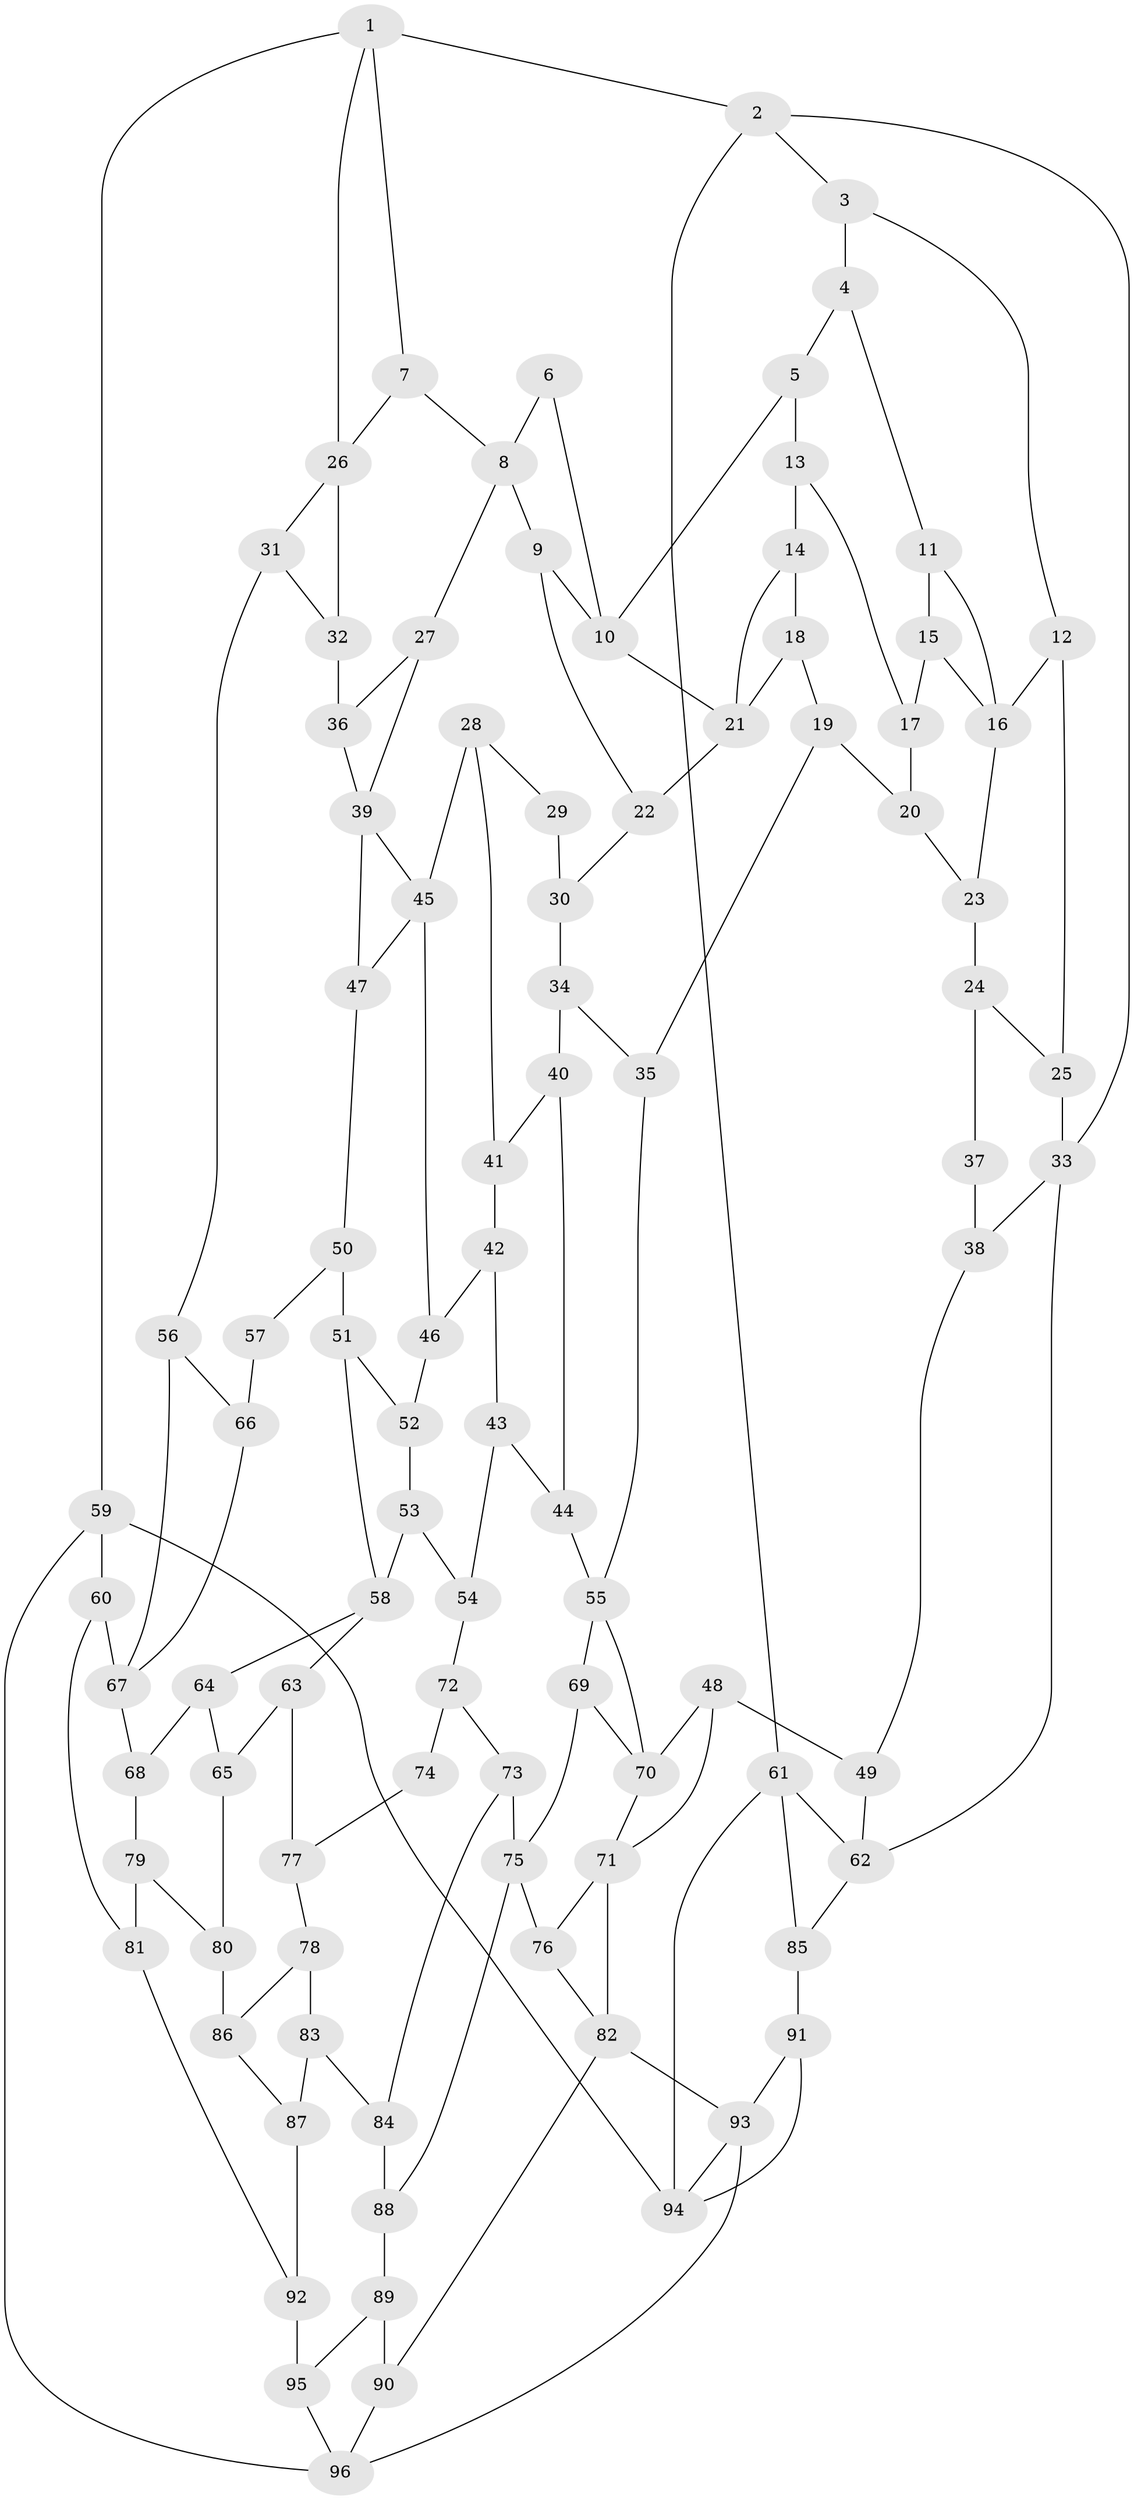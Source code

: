 // original degree distribution, {3: 0.021897810218978103, 5: 0.4744525547445255, 6: 0.24817518248175183, 4: 0.25547445255474455}
// Generated by graph-tools (version 1.1) at 2025/38/03/04/25 23:38:22]
// undirected, 96 vertices, 153 edges
graph export_dot {
  node [color=gray90,style=filled];
  1;
  2;
  3;
  4;
  5;
  6;
  7;
  8;
  9;
  10;
  11;
  12;
  13;
  14;
  15;
  16;
  17;
  18;
  19;
  20;
  21;
  22;
  23;
  24;
  25;
  26;
  27;
  28;
  29;
  30;
  31;
  32;
  33;
  34;
  35;
  36;
  37;
  38;
  39;
  40;
  41;
  42;
  43;
  44;
  45;
  46;
  47;
  48;
  49;
  50;
  51;
  52;
  53;
  54;
  55;
  56;
  57;
  58;
  59;
  60;
  61;
  62;
  63;
  64;
  65;
  66;
  67;
  68;
  69;
  70;
  71;
  72;
  73;
  74;
  75;
  76;
  77;
  78;
  79;
  80;
  81;
  82;
  83;
  84;
  85;
  86;
  87;
  88;
  89;
  90;
  91;
  92;
  93;
  94;
  95;
  96;
  1 -- 2 [weight=1.0];
  1 -- 7 [weight=1.0];
  1 -- 26 [weight=1.0];
  1 -- 59 [weight=1.0];
  2 -- 3 [weight=1.0];
  2 -- 33 [weight=1.0];
  2 -- 61 [weight=1.0];
  3 -- 4 [weight=1.0];
  3 -- 12 [weight=1.0];
  4 -- 5 [weight=1.0];
  4 -- 11 [weight=1.0];
  5 -- 10 [weight=1.0];
  5 -- 13 [weight=1.0];
  6 -- 8 [weight=1.0];
  6 -- 10 [weight=1.0];
  7 -- 8 [weight=1.0];
  7 -- 26 [weight=1.0];
  8 -- 9 [weight=1.0];
  8 -- 27 [weight=1.0];
  9 -- 10 [weight=1.0];
  9 -- 22 [weight=1.0];
  10 -- 21 [weight=1.0];
  11 -- 15 [weight=1.0];
  11 -- 16 [weight=1.0];
  12 -- 16 [weight=1.0];
  12 -- 25 [weight=2.0];
  13 -- 14 [weight=2.0];
  13 -- 17 [weight=1.0];
  14 -- 18 [weight=1.0];
  14 -- 21 [weight=1.0];
  15 -- 16 [weight=1.0];
  15 -- 17 [weight=2.0];
  16 -- 23 [weight=1.0];
  17 -- 20 [weight=1.0];
  18 -- 19 [weight=1.0];
  18 -- 21 [weight=1.0];
  19 -- 20 [weight=1.0];
  19 -- 35 [weight=1.0];
  20 -- 23 [weight=1.0];
  21 -- 22 [weight=1.0];
  22 -- 30 [weight=1.0];
  23 -- 24 [weight=1.0];
  24 -- 25 [weight=1.0];
  24 -- 37 [weight=2.0];
  25 -- 33 [weight=1.0];
  26 -- 31 [weight=1.0];
  26 -- 32 [weight=1.0];
  27 -- 36 [weight=1.0];
  27 -- 39 [weight=1.0];
  28 -- 29 [weight=1.0];
  28 -- 41 [weight=1.0];
  28 -- 45 [weight=1.0];
  29 -- 30 [weight=1.0];
  30 -- 34 [weight=1.0];
  31 -- 32 [weight=1.0];
  31 -- 56 [weight=1.0];
  32 -- 36 [weight=2.0];
  33 -- 38 [weight=1.0];
  33 -- 62 [weight=1.0];
  34 -- 35 [weight=1.0];
  34 -- 40 [weight=1.0];
  35 -- 55 [weight=1.0];
  36 -- 39 [weight=1.0];
  37 -- 38 [weight=2.0];
  38 -- 49 [weight=1.0];
  39 -- 45 [weight=1.0];
  39 -- 47 [weight=1.0];
  40 -- 41 [weight=1.0];
  40 -- 44 [weight=1.0];
  41 -- 42 [weight=1.0];
  42 -- 43 [weight=1.0];
  42 -- 46 [weight=1.0];
  43 -- 44 [weight=1.0];
  43 -- 54 [weight=1.0];
  44 -- 55 [weight=1.0];
  45 -- 46 [weight=1.0];
  45 -- 47 [weight=1.0];
  46 -- 52 [weight=1.0];
  47 -- 50 [weight=1.0];
  48 -- 49 [weight=1.0];
  48 -- 70 [weight=1.0];
  48 -- 71 [weight=1.0];
  49 -- 62 [weight=1.0];
  50 -- 51 [weight=1.0];
  50 -- 57 [weight=1.0];
  51 -- 52 [weight=1.0];
  51 -- 58 [weight=1.0];
  52 -- 53 [weight=1.0];
  53 -- 54 [weight=1.0];
  53 -- 58 [weight=1.0];
  54 -- 72 [weight=1.0];
  55 -- 69 [weight=1.0];
  55 -- 70 [weight=1.0];
  56 -- 66 [weight=1.0];
  56 -- 67 [weight=1.0];
  57 -- 66 [weight=2.0];
  58 -- 63 [weight=1.0];
  58 -- 64 [weight=1.0];
  59 -- 60 [weight=1.0];
  59 -- 94 [weight=1.0];
  59 -- 96 [weight=1.0];
  60 -- 67 [weight=1.0];
  60 -- 81 [weight=1.0];
  61 -- 62 [weight=1.0];
  61 -- 85 [weight=1.0];
  61 -- 94 [weight=1.0];
  62 -- 85 [weight=1.0];
  63 -- 65 [weight=1.0];
  63 -- 77 [weight=1.0];
  64 -- 65 [weight=1.0];
  64 -- 68 [weight=1.0];
  65 -- 80 [weight=1.0];
  66 -- 67 [weight=1.0];
  67 -- 68 [weight=1.0];
  68 -- 79 [weight=1.0];
  69 -- 70 [weight=1.0];
  69 -- 75 [weight=1.0];
  70 -- 71 [weight=1.0];
  71 -- 76 [weight=1.0];
  71 -- 82 [weight=1.0];
  72 -- 73 [weight=1.0];
  72 -- 74 [weight=2.0];
  73 -- 75 [weight=1.0];
  73 -- 84 [weight=1.0];
  74 -- 77 [weight=2.0];
  75 -- 76 [weight=1.0];
  75 -- 88 [weight=1.0];
  76 -- 82 [weight=1.0];
  77 -- 78 [weight=1.0];
  78 -- 83 [weight=1.0];
  78 -- 86 [weight=1.0];
  79 -- 80 [weight=1.0];
  79 -- 81 [weight=1.0];
  80 -- 86 [weight=2.0];
  81 -- 92 [weight=1.0];
  82 -- 90 [weight=1.0];
  82 -- 93 [weight=1.0];
  83 -- 84 [weight=1.0];
  83 -- 87 [weight=1.0];
  84 -- 88 [weight=1.0];
  85 -- 91 [weight=2.0];
  86 -- 87 [weight=1.0];
  87 -- 92 [weight=1.0];
  88 -- 89 [weight=1.0];
  89 -- 90 [weight=1.0];
  89 -- 95 [weight=1.0];
  90 -- 96 [weight=1.0];
  91 -- 93 [weight=1.0];
  91 -- 94 [weight=1.0];
  92 -- 95 [weight=2.0];
  93 -- 94 [weight=1.0];
  93 -- 96 [weight=1.0];
  95 -- 96 [weight=1.0];
}
